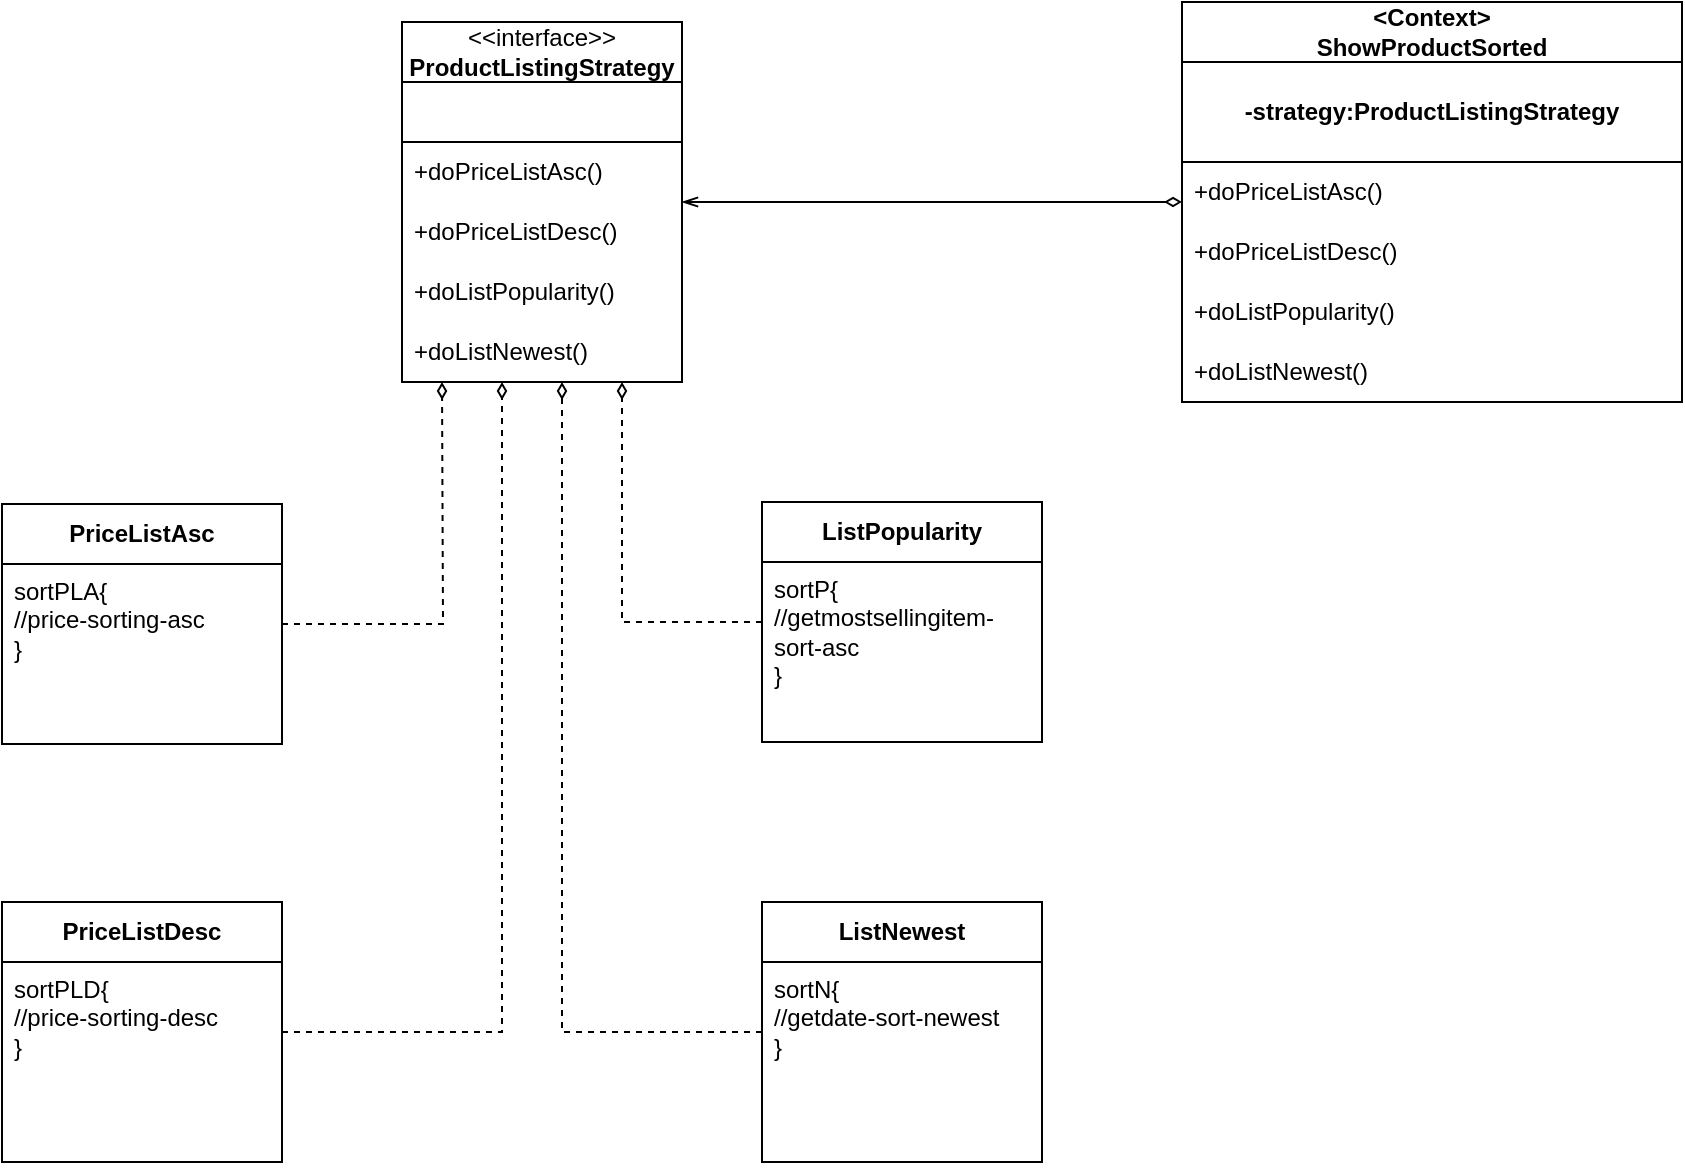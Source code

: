 <mxfile version="20.8.16" type="device"><diagram name="Page-1" id="w1PwinU46Ns5L8li3_IL"><mxGraphModel dx="1793" dy="1055" grid="1" gridSize="10" guides="1" tooltips="1" connect="1" arrows="1" fold="1" page="1" pageScale="1" pageWidth="1100" pageHeight="850" math="0" shadow="0"><root><mxCell id="0"/><mxCell id="1" parent="0"/><mxCell id="dOjZBbxSd0izG91uASMs-1" value="&amp;lt;&amp;lt;interface&amp;gt;&amp;gt;&lt;br&gt;&lt;b&gt;ProductListingStrategy&lt;/b&gt;" style="swimlane;fontStyle=0;childLayout=stackLayout;horizontal=1;startSize=30;horizontalStack=0;resizeParent=1;resizeParentMax=0;resizeLast=0;collapsible=1;marginBottom=0;whiteSpace=wrap;html=1;" vertex="1" parent="1"><mxGeometry x="330" y="145" width="140" height="180" as="geometry"/></mxCell><mxCell id="dOjZBbxSd0izG91uASMs-5" style="text;strokeColor=default;fillColor=none;align=left;verticalAlign=middle;spacingLeft=4;spacingRight=4;overflow=hidden;points=[[0,0.5],[1,0.5]];portConstraint=eastwest;rotatable=0;whiteSpace=wrap;html=1;" vertex="1" parent="dOjZBbxSd0izG91uASMs-1"><mxGeometry y="30" width="140" height="30" as="geometry"/></mxCell><mxCell id="dOjZBbxSd0izG91uASMs-2" value="+doPriceListAsc()" style="text;strokeColor=none;fillColor=none;align=left;verticalAlign=middle;spacingLeft=4;spacingRight=4;overflow=hidden;points=[[0,0.5],[1,0.5]];portConstraint=eastwest;rotatable=0;whiteSpace=wrap;html=1;" vertex="1" parent="dOjZBbxSd0izG91uASMs-1"><mxGeometry y="60" width="140" height="30" as="geometry"/></mxCell><mxCell id="dOjZBbxSd0izG91uASMs-3" value="+doPriceListDesc()" style="text;strokeColor=none;fillColor=none;align=left;verticalAlign=middle;spacingLeft=4;spacingRight=4;overflow=hidden;points=[[0,0.5],[1,0.5]];portConstraint=eastwest;rotatable=0;whiteSpace=wrap;html=1;" vertex="1" parent="dOjZBbxSd0izG91uASMs-1"><mxGeometry y="90" width="140" height="30" as="geometry"/></mxCell><mxCell id="dOjZBbxSd0izG91uASMs-4" value="+doListPopularity()" style="text;strokeColor=none;fillColor=none;align=left;verticalAlign=middle;spacingLeft=4;spacingRight=4;overflow=hidden;points=[[0,0.5],[1,0.5]];portConstraint=eastwest;rotatable=0;whiteSpace=wrap;html=1;" vertex="1" parent="dOjZBbxSd0izG91uASMs-1"><mxGeometry y="120" width="140" height="30" as="geometry"/></mxCell><mxCell id="dOjZBbxSd0izG91uASMs-6" value="+doListNewest()" style="text;strokeColor=none;fillColor=none;align=left;verticalAlign=middle;spacingLeft=4;spacingRight=4;overflow=hidden;points=[[0,0.5],[1,0.5]];portConstraint=eastwest;rotatable=0;whiteSpace=wrap;html=1;" vertex="1" parent="dOjZBbxSd0izG91uASMs-1"><mxGeometry y="150" width="140" height="30" as="geometry"/></mxCell><mxCell id="dOjZBbxSd0izG91uASMs-12" value="&lt;b&gt;PriceListDesc&lt;/b&gt;" style="swimlane;fontStyle=0;childLayout=stackLayout;horizontal=1;startSize=30;horizontalStack=0;resizeParent=1;resizeParentMax=0;resizeLast=0;collapsible=1;marginBottom=0;whiteSpace=wrap;html=1;strokeColor=default;fillColor=none;" vertex="1" parent="1"><mxGeometry x="130" y="585" width="140" height="130" as="geometry"/></mxCell><mxCell id="dOjZBbxSd0izG91uASMs-13" value="sortPLD{&lt;br&gt;//price-sorting-desc&lt;br&gt;}" style="text;strokeColor=none;fillColor=none;align=left;verticalAlign=top;spacingLeft=4;spacingRight=4;overflow=hidden;points=[[0,0.5],[1,0.5]];portConstraint=eastwest;rotatable=0;whiteSpace=wrap;html=1;" vertex="1" parent="dOjZBbxSd0izG91uASMs-12"><mxGeometry y="30" width="140" height="100" as="geometry"/></mxCell><mxCell id="dOjZBbxSd0izG91uASMs-16" value="&lt;b&gt;ListNewest&lt;/b&gt;" style="swimlane;fontStyle=0;childLayout=stackLayout;horizontal=1;startSize=30;horizontalStack=0;resizeParent=1;resizeParentMax=0;resizeLast=0;collapsible=1;marginBottom=0;whiteSpace=wrap;html=1;strokeColor=default;fillColor=none;" vertex="1" parent="1"><mxGeometry x="510" y="585" width="140" height="130" as="geometry"/></mxCell><mxCell id="dOjZBbxSd0izG91uASMs-17" value="sortN{&lt;br&gt;//getdate-sort-newest&lt;br&gt;}" style="text;strokeColor=none;fillColor=none;align=left;verticalAlign=top;spacingLeft=4;spacingRight=4;overflow=hidden;points=[[0,0.5],[1,0.5]];portConstraint=eastwest;rotatable=0;whiteSpace=wrap;html=1;" vertex="1" parent="dOjZBbxSd0izG91uASMs-16"><mxGeometry y="30" width="140" height="100" as="geometry"/></mxCell><mxCell id="dOjZBbxSd0izG91uASMs-20" value="&lt;b&gt;PriceListAsc&lt;/b&gt;" style="swimlane;fontStyle=0;childLayout=stackLayout;horizontal=1;startSize=30;horizontalStack=0;resizeParent=1;resizeParentMax=0;resizeLast=0;collapsible=1;marginBottom=0;whiteSpace=wrap;html=1;strokeColor=default;fillColor=none;" vertex="1" parent="1"><mxGeometry x="130" y="386" width="140" height="120" as="geometry"/></mxCell><mxCell id="dOjZBbxSd0izG91uASMs-21" value="sortPLA{&lt;br&gt;//price-sorting-asc&lt;br&gt;}" style="text;strokeColor=none;fillColor=none;align=left;verticalAlign=top;spacingLeft=4;spacingRight=4;overflow=hidden;points=[[0,0.5],[1,0.5]];portConstraint=eastwest;rotatable=0;whiteSpace=wrap;html=1;" vertex="1" parent="dOjZBbxSd0izG91uASMs-20"><mxGeometry y="30" width="140" height="90" as="geometry"/></mxCell><mxCell id="dOjZBbxSd0izG91uASMs-24" value="&lt;b&gt;ListPopularity&lt;/b&gt;" style="swimlane;fontStyle=0;childLayout=stackLayout;horizontal=1;startSize=30;horizontalStack=0;resizeParent=1;resizeParentMax=0;resizeLast=0;collapsible=1;marginBottom=0;whiteSpace=wrap;html=1;strokeColor=default;fillColor=none;" vertex="1" parent="1"><mxGeometry x="510" y="385" width="140" height="120" as="geometry"/></mxCell><mxCell id="dOjZBbxSd0izG91uASMs-25" value="sortP{&lt;br&gt;//getmostsellingitem-sort-asc&lt;br&gt;}" style="text;strokeColor=none;fillColor=none;align=left;verticalAlign=top;spacingLeft=4;spacingRight=4;overflow=hidden;points=[[0,0.5],[1,0.5]];portConstraint=eastwest;rotatable=0;whiteSpace=wrap;html=1;" vertex="1" parent="dOjZBbxSd0izG91uASMs-24"><mxGeometry y="30" width="140" height="90" as="geometry"/></mxCell><mxCell id="dOjZBbxSd0izG91uASMs-28" value="" style="endArrow=diamondThin;html=1;rounded=0;dashed=1;endFill=0;edgeStyle=orthogonalEdgeStyle;" edge="1" parent="1" source="dOjZBbxSd0izG91uASMs-20"><mxGeometry width="50" height="50" relative="1" as="geometry"><mxPoint x="350" y="435" as="sourcePoint"/><mxPoint x="350" y="325" as="targetPoint"/></mxGeometry></mxCell><mxCell id="dOjZBbxSd0izG91uASMs-29" value="" style="endArrow=diamondThin;html=1;rounded=0;dashed=1;endFill=0;" edge="1" parent="1" source="dOjZBbxSd0izG91uASMs-12"><mxGeometry width="50" height="50" relative="1" as="geometry"><mxPoint x="380" y="435" as="sourcePoint"/><mxPoint x="380" y="325" as="targetPoint"/><Array as="points"><mxPoint x="380" y="650"/></Array></mxGeometry></mxCell><mxCell id="dOjZBbxSd0izG91uASMs-30" value="" style="endArrow=diamondThin;html=1;rounded=0;dashed=1;endFill=0;edgeStyle=orthogonalEdgeStyle;" edge="1" parent="1" source="dOjZBbxSd0izG91uASMs-24"><mxGeometry width="50" height="50" relative="1" as="geometry"><mxPoint x="500" y="435" as="sourcePoint"/><mxPoint x="440" y="325" as="targetPoint"/><Array as="points"><mxPoint x="440" y="445"/></Array></mxGeometry></mxCell><mxCell id="dOjZBbxSd0izG91uASMs-31" value="" style="endArrow=diamondThin;html=1;rounded=0;dashed=1;endFill=0;" edge="1" parent="1" source="dOjZBbxSd0izG91uASMs-16"><mxGeometry width="50" height="50" relative="1" as="geometry"><mxPoint x="410" y="435" as="sourcePoint"/><mxPoint x="410" y="325" as="targetPoint"/><Array as="points"><mxPoint x="410" y="650"/></Array></mxGeometry></mxCell><mxCell id="dOjZBbxSd0izG91uASMs-40" value="&lt;b&gt;&amp;lt;Context&amp;gt;&lt;br&gt;ShowProductSorted&lt;br&gt;&lt;/b&gt;" style="swimlane;fontStyle=0;childLayout=stackLayout;horizontal=1;startSize=30;horizontalStack=0;resizeParent=1;resizeParentMax=0;resizeLast=0;collapsible=1;marginBottom=0;whiteSpace=wrap;html=1;strokeColor=default;fillColor=none;" vertex="1" parent="1"><mxGeometry x="720" y="135" width="250" height="200" as="geometry"/></mxCell><mxCell id="dOjZBbxSd0izG91uASMs-42" value="&lt;b&gt;-strategy:ProductListingStrategy&lt;/b&gt;" style="text;strokeColor=default;fillColor=none;align=center;verticalAlign=middle;spacingLeft=4;spacingRight=4;overflow=hidden;points=[[0,0.5],[1,0.5]];portConstraint=eastwest;rotatable=0;whiteSpace=wrap;html=1;" vertex="1" parent="dOjZBbxSd0izG91uASMs-40"><mxGeometry y="30" width="250" height="50" as="geometry"/></mxCell><mxCell id="dOjZBbxSd0izG91uASMs-43" value="+doPriceListAsc()" style="text;strokeColor=none;fillColor=none;align=left;verticalAlign=middle;spacingLeft=4;spacingRight=4;overflow=hidden;points=[[0,0.5],[1,0.5]];portConstraint=eastwest;rotatable=0;whiteSpace=wrap;html=1;" vertex="1" parent="dOjZBbxSd0izG91uASMs-40"><mxGeometry y="80" width="250" height="30" as="geometry"/></mxCell><mxCell id="dOjZBbxSd0izG91uASMs-45" value="+doPriceListDesc()" style="text;strokeColor=none;fillColor=none;align=left;verticalAlign=middle;spacingLeft=4;spacingRight=4;overflow=hidden;points=[[0,0.5],[1,0.5]];portConstraint=eastwest;rotatable=0;whiteSpace=wrap;html=1;" vertex="1" parent="dOjZBbxSd0izG91uASMs-40"><mxGeometry y="110" width="250" height="30" as="geometry"/></mxCell><mxCell id="dOjZBbxSd0izG91uASMs-44" value="+doListPopularity()" style="text;strokeColor=none;fillColor=none;align=left;verticalAlign=middle;spacingLeft=4;spacingRight=4;overflow=hidden;points=[[0,0.5],[1,0.5]];portConstraint=eastwest;rotatable=0;whiteSpace=wrap;html=1;" vertex="1" parent="dOjZBbxSd0izG91uASMs-40"><mxGeometry y="140" width="250" height="30" as="geometry"/></mxCell><mxCell id="dOjZBbxSd0izG91uASMs-46" value="+doListNewest()" style="text;strokeColor=none;fillColor=none;align=left;verticalAlign=middle;spacingLeft=4;spacingRight=4;overflow=hidden;points=[[0,0.5],[1,0.5]];portConstraint=eastwest;rotatable=0;whiteSpace=wrap;html=1;" vertex="1" parent="dOjZBbxSd0izG91uASMs-40"><mxGeometry y="170" width="250" height="30" as="geometry"/></mxCell><mxCell id="dOjZBbxSd0izG91uASMs-47" value="" style="endArrow=diamondThin;html=1;rounded=0;endFill=0;startArrow=openThin;startFill=0;" edge="1" parent="1" source="dOjZBbxSd0izG91uASMs-1" target="dOjZBbxSd0izG91uASMs-40"><mxGeometry width="50" height="50" relative="1" as="geometry"><mxPoint x="130" y="275" as="sourcePoint"/><mxPoint x="40" y="275" as="targetPoint"/></mxGeometry></mxCell></root></mxGraphModel></diagram></mxfile>